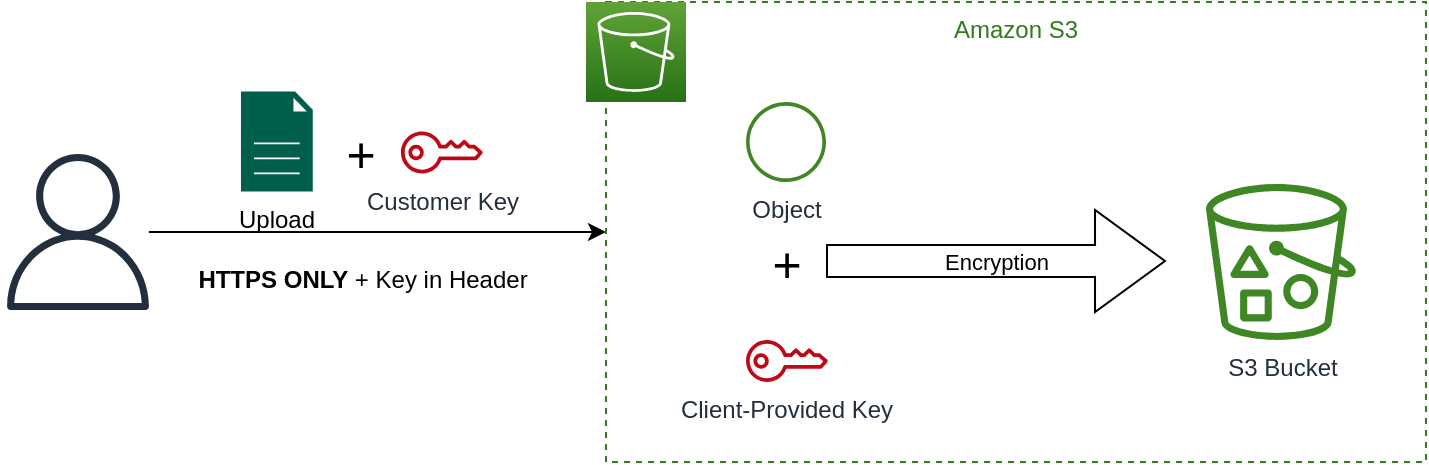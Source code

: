 <mxfile version="21.2.8" type="device">
  <diagram name="Page-1" id="CVtmVwLlIoTc5seAwa2I">
    <mxGraphModel dx="792" dy="845" grid="1" gridSize="10" guides="1" tooltips="1" connect="1" arrows="1" fold="1" page="1" pageScale="1" pageWidth="850" pageHeight="1100" math="0" shadow="0">
      <root>
        <mxCell id="0" />
        <mxCell id="1" parent="0" />
        <mxCell id="mArAjiKK4ihfpg6LWngE-15" style="edgeStyle=orthogonalEdgeStyle;rounded=0;orthogonalLoop=1;jettySize=auto;html=1;" edge="1" parent="1" source="mArAjiKK4ihfpg6LWngE-2" target="mArAjiKK4ihfpg6LWngE-4">
          <mxGeometry relative="1" as="geometry" />
        </mxCell>
        <mxCell id="mArAjiKK4ihfpg6LWngE-2" value="" style="sketch=0;outlineConnect=0;fontColor=#232F3E;gradientColor=none;fillColor=#232F3D;strokeColor=none;dashed=0;verticalLabelPosition=bottom;verticalAlign=top;align=center;html=1;fontSize=12;fontStyle=0;aspect=fixed;pointerEvents=1;shape=mxgraph.aws4.user;" vertex="1" parent="1">
          <mxGeometry x="347" y="376" width="78" height="78" as="geometry" />
        </mxCell>
        <mxCell id="mArAjiKK4ihfpg6LWngE-3" value="Upload" style="sketch=0;pointerEvents=1;shadow=0;dashed=0;html=1;strokeColor=none;fillColor=#005F4B;labelPosition=center;verticalLabelPosition=bottom;verticalAlign=top;align=center;outlineConnect=0;shape=mxgraph.veeam2.file;" vertex="1" parent="1">
          <mxGeometry x="467.48" y="344.75" width="35.9" height="50" as="geometry" />
        </mxCell>
        <mxCell id="mArAjiKK4ihfpg6LWngE-4" value="Amazon S3" style="fillColor=none;strokeColor=#347c1d;dashed=1;verticalAlign=top;fontStyle=0;fontColor=#327b1d;whiteSpace=wrap;html=1;" vertex="1" parent="1">
          <mxGeometry x="650" y="300" width="410" height="230" as="geometry" />
        </mxCell>
        <mxCell id="mArAjiKK4ihfpg6LWngE-5" value="" style="sketch=0;points=[[0,0,0],[0.25,0,0],[0.5,0,0],[0.75,0,0],[1,0,0],[0,1,0],[0.25,1,0],[0.5,1,0],[0.75,1,0],[1,1,0],[0,0.25,0],[0,0.5,0],[0,0.75,0],[1,0.25,0],[1,0.5,0],[1,0.75,0]];outlineConnect=0;fontColor=#232F3E;gradientColor=#60A337;gradientDirection=north;fillColor=#277116;strokeColor=#ffffff;dashed=0;verticalLabelPosition=bottom;verticalAlign=top;align=center;html=1;fontSize=12;fontStyle=0;aspect=fixed;shape=mxgraph.aws4.resourceIcon;resIcon=mxgraph.aws4.s3;" vertex="1" parent="1">
          <mxGeometry x="640" y="300" width="50" height="50" as="geometry" />
        </mxCell>
        <mxCell id="mArAjiKK4ihfpg6LWngE-6" value="&lt;b&gt;HTTPS ONLY&lt;/b&gt; + Key in Header" style="text;html=1;align=center;verticalAlign=middle;resizable=0;points=[];autosize=1;strokeColor=none;fillColor=none;" vertex="1" parent="1">
          <mxGeometry x="432.95" y="424" width="190" height="30" as="geometry" />
        </mxCell>
        <mxCell id="mArAjiKK4ihfpg6LWngE-7" value="Object" style="sketch=0;outlineConnect=0;fontColor=#232F3E;gradientColor=none;fillColor=#3F8624;strokeColor=none;dashed=0;verticalLabelPosition=bottom;verticalAlign=top;align=center;html=1;fontSize=12;fontStyle=0;aspect=fixed;pointerEvents=1;shape=mxgraph.aws4.object;" vertex="1" parent="1">
          <mxGeometry x="720" y="350" width="40" height="40" as="geometry" />
        </mxCell>
        <mxCell id="mArAjiKK4ihfpg6LWngE-8" value="Client-Provided Key" style="sketch=0;outlineConnect=0;fontColor=#232F3E;gradientColor=none;fillColor=#BF0816;strokeColor=none;dashed=0;verticalLabelPosition=bottom;verticalAlign=top;align=center;html=1;fontSize=12;fontStyle=0;aspect=fixed;pointerEvents=1;shape=mxgraph.aws4.addon;" vertex="1" parent="1">
          <mxGeometry x="720" y="469" width="40.95" height="21" as="geometry" />
        </mxCell>
        <mxCell id="mArAjiKK4ihfpg6LWngE-9" value="S3 Bucket" style="sketch=0;outlineConnect=0;fontColor=#232F3E;gradientColor=none;fillColor=#3F8624;strokeColor=none;dashed=0;verticalLabelPosition=bottom;verticalAlign=top;align=center;html=1;fontSize=12;fontStyle=0;aspect=fixed;pointerEvents=1;shape=mxgraph.aws4.bucket_with_objects;" vertex="1" parent="1">
          <mxGeometry x="950" y="391" width="75" height="78" as="geometry" />
        </mxCell>
        <mxCell id="mArAjiKK4ihfpg6LWngE-10" value="Encryption" style="shape=flexArrow;endArrow=classic;html=1;rounded=0;width=16;endSize=11.33;endWidth=34;" edge="1" parent="1">
          <mxGeometry width="50" height="50" relative="1" as="geometry">
            <mxPoint x="760" y="429.5" as="sourcePoint" />
            <mxPoint x="930" y="429.5" as="targetPoint" />
          </mxGeometry>
        </mxCell>
        <mxCell id="mArAjiKK4ihfpg6LWngE-11" value="+" style="text;html=1;align=center;verticalAlign=middle;resizable=0;points=[];autosize=1;strokeColor=none;fillColor=none;fontSize=25;" vertex="1" parent="1">
          <mxGeometry x="720" y="410" width="40" height="40" as="geometry" />
        </mxCell>
        <mxCell id="mArAjiKK4ihfpg6LWngE-13" value="Customer Key" style="sketch=0;outlineConnect=0;fontColor=#232F3E;gradientColor=none;fillColor=#BF0816;strokeColor=none;dashed=0;verticalLabelPosition=bottom;verticalAlign=top;align=center;html=1;fontSize=12;fontStyle=0;aspect=fixed;pointerEvents=1;shape=mxgraph.aws4.addon;" vertex="1" parent="1">
          <mxGeometry x="547.48" y="364.75" width="40.95" height="21" as="geometry" />
        </mxCell>
        <mxCell id="mArAjiKK4ihfpg6LWngE-14" value="+" style="text;html=1;align=center;verticalAlign=middle;resizable=0;points=[];autosize=1;strokeColor=none;fillColor=none;fontSize=25;" vertex="1" parent="1">
          <mxGeometry x="507.48" y="355.25" width="40" height="40" as="geometry" />
        </mxCell>
      </root>
    </mxGraphModel>
  </diagram>
</mxfile>

